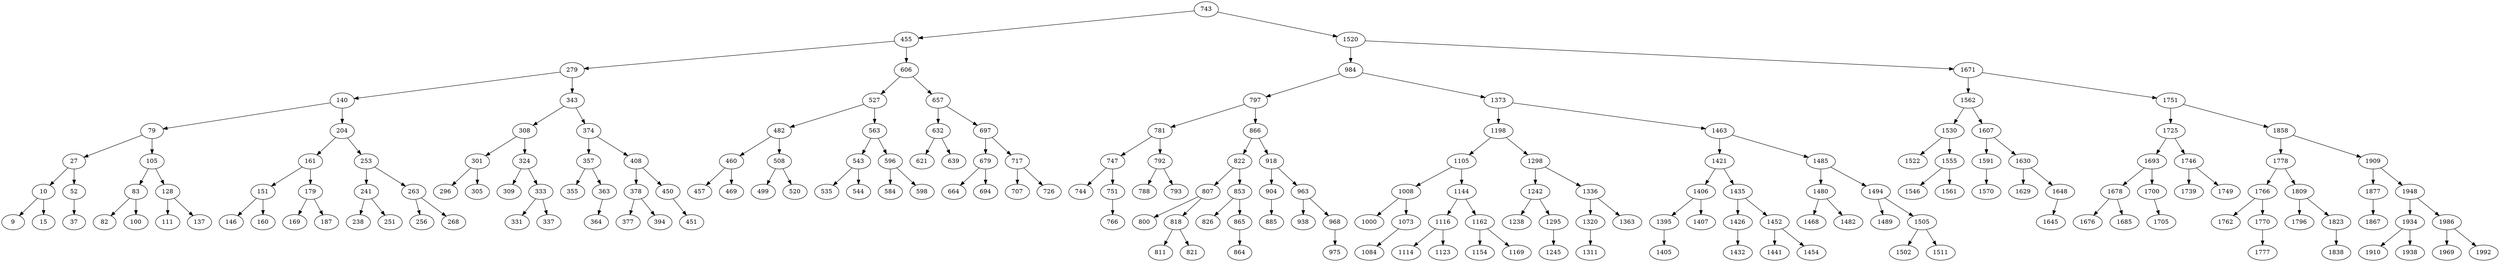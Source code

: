 digraph AVLBaum
{
743 -> 455;
743 -> 1520;
455 -> 279;
455 -> 606;
279 -> 140;
279 -> 343;
140 -> 79;
140 -> 204;
79 -> 27;
79 -> 105;
27 -> 10;
27 -> 52;
10 -> 9;
10 -> 15;
52 -> 37;
105 -> 83;
105 -> 128;
83 -> 82;
83 -> 100;
128 -> 111;
128 -> 137;
204 -> 161;
204 -> 253;
161 -> 151;
161 -> 179;
151 -> 146;
151 -> 160;
179 -> 169;
179 -> 187;
253 -> 241;
253 -> 263;
241 -> 238;
241 -> 251;
263 -> 256;
263 -> 268;
343 -> 308;
343 -> 374;
308 -> 301;
308 -> 324;
301 -> 296;
301 -> 305;
324 -> 309;
324 -> 333;
333 -> 331;
333 -> 337;
374 -> 357;
374 -> 408;
357 -> 355;
357 -> 363;
363 -> 364;
408 -> 378;
408 -> 450;
378 -> 377;
378 -> 394;
450 -> 451;
606 -> 527;
606 -> 657;
527 -> 482;
527 -> 563;
482 -> 460;
482 -> 508;
460 -> 457;
460 -> 469;
508 -> 499;
508 -> 520;
563 -> 543;
563 -> 596;
543 -> 535;
543 -> 544;
596 -> 584;
596 -> 598;
657 -> 632;
657 -> 697;
632 -> 621;
632 -> 639;
697 -> 679;
697 -> 717;
679 -> 664;
679 -> 694;
717 -> 707;
717 -> 726;
1520 -> 984;
1520 -> 1671;
984 -> 797;
984 -> 1373;
797 -> 781;
797 -> 866;
781 -> 747;
781 -> 792;
747 -> 744;
747 -> 751;
751 -> 766;
792 -> 788;
792 -> 793;
866 -> 822;
866 -> 918;
822 -> 807;
822 -> 853;
807 -> 800;
807 -> 818;
818 -> 811;
818 -> 821;
853 -> 826;
853 -> 865;
865 -> 864;
918 -> 904;
918 -> 963;
904 -> 885;
963 -> 938;
963 -> 968;
968 -> 975;
1373 -> 1198;
1373 -> 1463;
1198 -> 1105;
1198 -> 1298;
1105 -> 1008;
1105 -> 1144;
1008 -> 1000;
1008 -> 1073;
1073 -> 1084;
1144 -> 1116;
1144 -> 1162;
1116 -> 1114;
1116 -> 1123;
1162 -> 1154;
1162 -> 1169;
1298 -> 1242;
1298 -> 1336;
1242 -> 1238;
1242 -> 1295;
1295 -> 1245;
1336 -> 1320;
1336 -> 1363;
1320 -> 1311;
1463 -> 1421;
1463 -> 1485;
1421 -> 1406;
1421 -> 1435;
1406 -> 1395;
1406 -> 1407;
1395 -> 1405;
1435 -> 1426;
1435 -> 1452;
1426 -> 1432;
1452 -> 1441;
1452 -> 1454;
1485 -> 1480;
1485 -> 1494;
1480 -> 1468;
1480 -> 1482;
1494 -> 1489;
1494 -> 1505;
1505 -> 1502;
1505 -> 1511;
1671 -> 1562;
1671 -> 1751;
1562 -> 1530;
1562 -> 1607;
1530 -> 1522;
1530 -> 1555;
1555 -> 1546;
1555 -> 1561;
1607 -> 1591;
1607 -> 1630;
1591 -> 1570;
1630 -> 1629;
1630 -> 1648;
1648 -> 1645;
1751 -> 1725;
1751 -> 1858;
1725 -> 1693;
1725 -> 1746;
1693 -> 1678;
1693 -> 1700;
1678 -> 1676;
1678 -> 1685;
1700 -> 1705;
1746 -> 1739;
1746 -> 1749;
1858 -> 1778;
1858 -> 1909;
1778 -> 1766;
1778 -> 1809;
1766 -> 1762;
1766 -> 1770;
1770 -> 1777;
1809 -> 1796;
1809 -> 1823;
1823 -> 1838;
1909 -> 1877;
1909 -> 1948;
1877 -> 1867;
1948 -> 1934;
1948 -> 1986;
1934 -> 1910;
1934 -> 1938;
1986 -> 1969;
1986 -> 1992;
}
